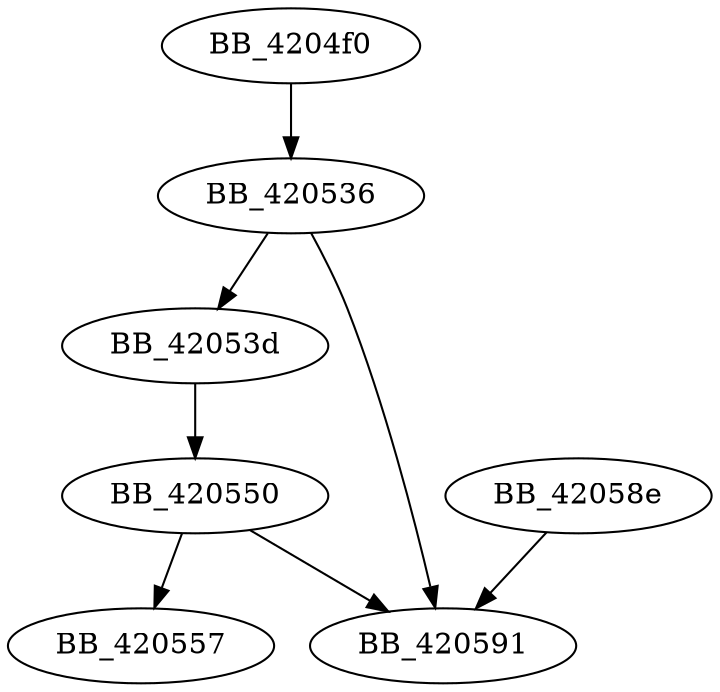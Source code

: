 DiGraph __IsNonwritableInCurrentImage{
BB_4204f0->BB_420536
BB_420536->BB_42053d
BB_420536->BB_420591
BB_42053d->BB_420550
BB_420550->BB_420557
BB_420550->BB_420591
BB_42058e->BB_420591
}
